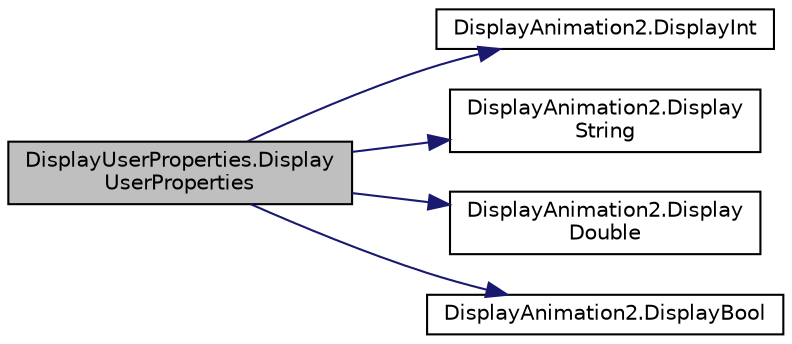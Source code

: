 digraph "DisplayUserProperties.DisplayUserProperties"
{
  edge [fontname="Helvetica",fontsize="10",labelfontname="Helvetica",labelfontsize="10"];
  node [fontname="Helvetica",fontsize="10",shape=record];
  rankdir="LR";
  Node0 [label="DisplayUserProperties.Display\lUserProperties",height=0.2,width=0.4,color="black", fillcolor="grey75", style="filled", fontcolor="black"];
  Node0 -> Node1 [color="midnightblue",fontsize="10",style="solid",fontname="Helvetica"];
  Node1 [label="DisplayAnimation2.DisplayInt",height=0.2,width=0.4,color="black", fillcolor="white", style="filled",URL="$namespace_display_animation2.html#a263f89ba2638bc6e1ced0f21129f1fd3"];
  Node0 -> Node2 [color="midnightblue",fontsize="10",style="solid",fontname="Helvetica"];
  Node2 [label="DisplayAnimation2.Display\lString",height=0.2,width=0.4,color="black", fillcolor="white", style="filled",URL="$namespace_display_animation2.html#ad022ed8dee36f6dd02eaba9883652853"];
  Node0 -> Node3 [color="midnightblue",fontsize="10",style="solid",fontname="Helvetica"];
  Node3 [label="DisplayAnimation2.Display\lDouble",height=0.2,width=0.4,color="black", fillcolor="white", style="filled",URL="$namespace_display_animation2.html#a8a3864b24299906008612750755eee0c"];
  Node0 -> Node4 [color="midnightblue",fontsize="10",style="solid",fontname="Helvetica"];
  Node4 [label="DisplayAnimation2.DisplayBool",height=0.2,width=0.4,color="black", fillcolor="white", style="filled",URL="$namespace_display_animation2.html#a68813e172bc7b686ec28958227464f4c"];
}
